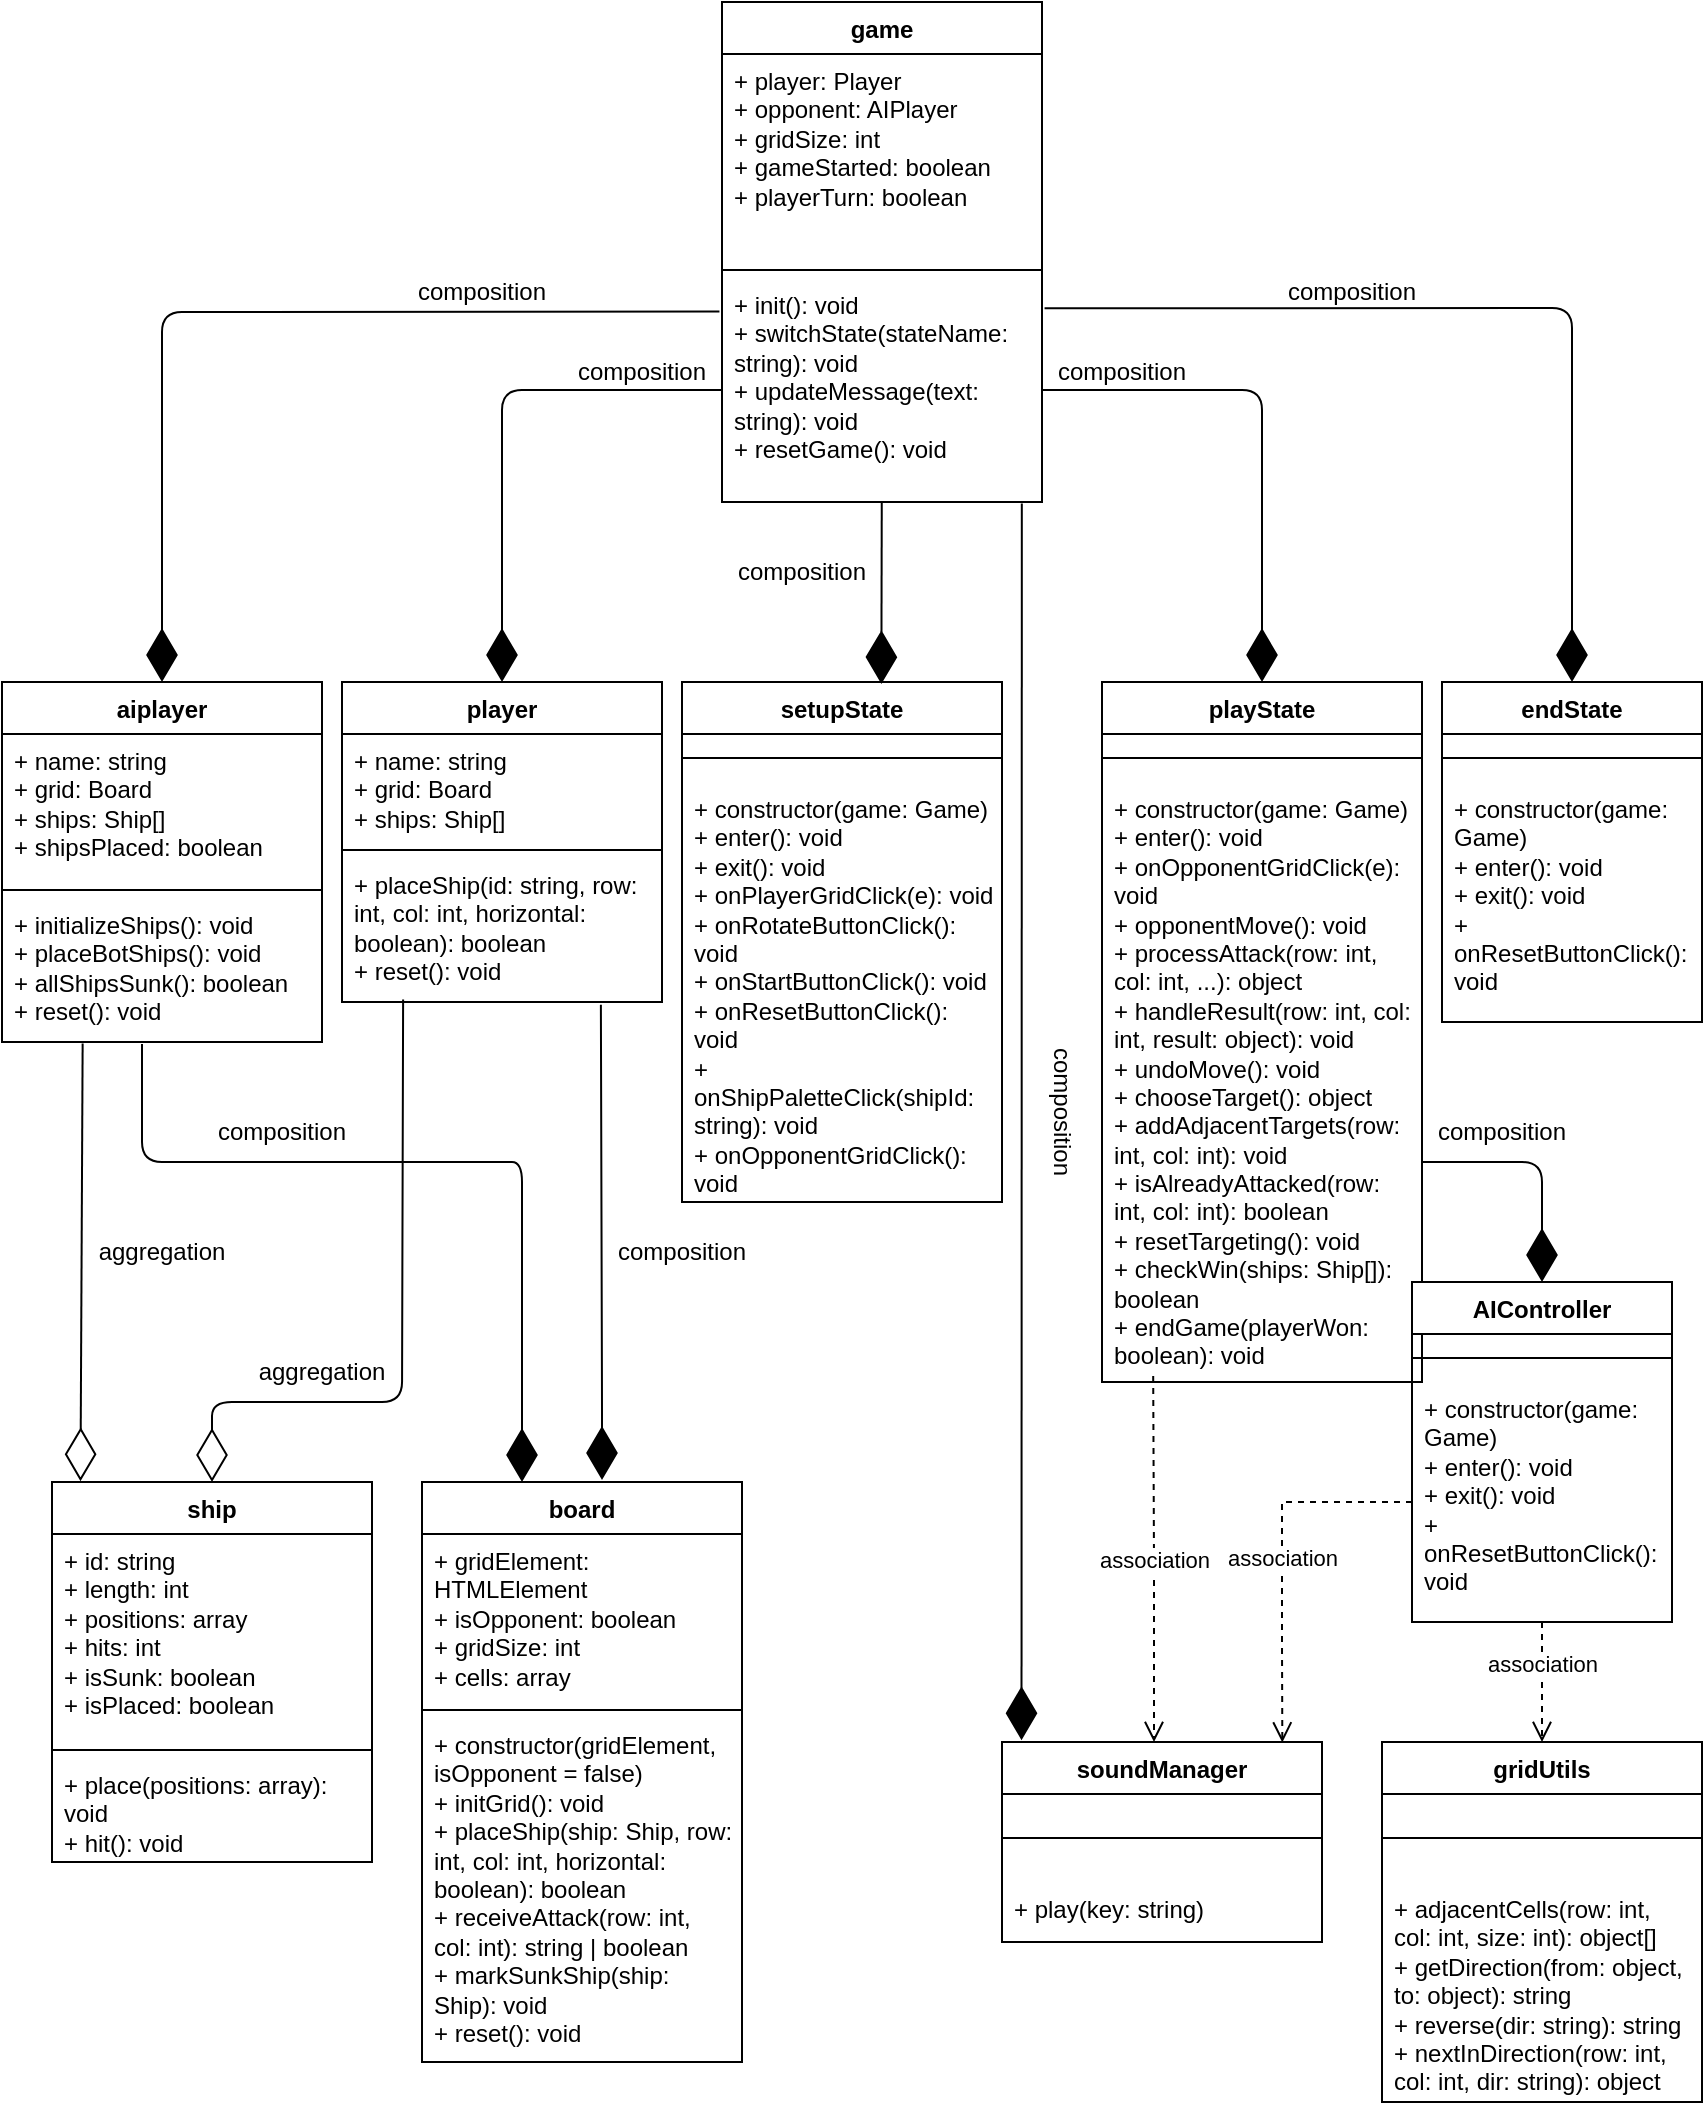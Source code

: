 <mxfile>
    <diagram id="vabYMPFkQnssgHv7mL40" name="Page-2">
        <mxGraphModel dx="169" dy="313" grid="1" gridSize="10" guides="1" tooltips="1" connect="1" arrows="1" fold="1" page="1" pageScale="1" pageWidth="850" pageHeight="1100" math="0" shadow="0">
            <root>
                <mxCell id="0"/>
                <mxCell id="1" parent="0"/>
                <mxCell id="3m-LJhXc09wbWOtRdhgQ-13" value="game" style="swimlane;fontStyle=1;align=center;verticalAlign=top;childLayout=stackLayout;horizontal=1;startSize=26;horizontalStack=0;resizeParent=1;resizeParentMax=0;resizeLast=0;collapsible=1;marginBottom=0;whiteSpace=wrap;html=1;" parent="1" vertex="1">
                    <mxGeometry x="360" y="20" width="160" height="250" as="geometry"/>
                </mxCell>
                <mxCell id="3m-LJhXc09wbWOtRdhgQ-14" value="+ player: Player&amp;nbsp;&lt;div&gt;+ opponent: AIPlayer&lt;/div&gt;&lt;div&gt;+ gridSize: int&lt;/div&gt;&lt;div&gt;+ gameStarted: boolean&lt;/div&gt;&lt;div&gt;+ playerTurn: boolean&lt;/div&gt;" style="text;strokeColor=none;fillColor=none;align=left;verticalAlign=top;spacingLeft=4;spacingRight=4;overflow=hidden;rotatable=0;points=[[0,0.5],[1,0.5]];portConstraint=eastwest;whiteSpace=wrap;html=1;" parent="3m-LJhXc09wbWOtRdhgQ-13" vertex="1">
                    <mxGeometry y="26" width="160" height="104" as="geometry"/>
                </mxCell>
                <mxCell id="3m-LJhXc09wbWOtRdhgQ-15" value="" style="line;strokeWidth=1;fillColor=none;align=left;verticalAlign=middle;spacingTop=-1;spacingLeft=3;spacingRight=3;rotatable=0;labelPosition=right;points=[];portConstraint=eastwest;strokeColor=inherit;" parent="3m-LJhXc09wbWOtRdhgQ-13" vertex="1">
                    <mxGeometry y="130" width="160" height="8" as="geometry"/>
                </mxCell>
                <mxCell id="3m-LJhXc09wbWOtRdhgQ-16" value="+ init(): void&lt;div&gt;+ switchState(stateName: string): void&lt;/div&gt;&lt;div&gt;+&amp;nbsp;&lt;span style=&quot;background-color: transparent;&quot;&gt;updateMessage(text: string): void&lt;/span&gt;&lt;/div&gt;&lt;div&gt;+ resetGame(): void&lt;/div&gt;" style="text;strokeColor=none;fillColor=none;align=left;verticalAlign=top;spacingLeft=4;spacingRight=4;overflow=hidden;rotatable=0;points=[[0,0.5],[1,0.5]];portConstraint=eastwest;whiteSpace=wrap;html=1;" parent="3m-LJhXc09wbWOtRdhgQ-13" vertex="1">
                    <mxGeometry y="138" width="160" height="112" as="geometry"/>
                </mxCell>
                <mxCell id="3m-LJhXc09wbWOtRdhgQ-21" value="player" style="swimlane;fontStyle=1;align=center;verticalAlign=top;childLayout=stackLayout;horizontal=1;startSize=26;horizontalStack=0;resizeParent=1;resizeParentMax=0;resizeLast=0;collapsible=1;marginBottom=0;whiteSpace=wrap;html=1;" parent="1" vertex="1">
                    <mxGeometry x="170" y="360" width="160" height="160" as="geometry"/>
                </mxCell>
                <mxCell id="3m-LJhXc09wbWOtRdhgQ-22" value="&lt;div&gt;&lt;font color=&quot;#000000&quot;&gt;+ name: string&lt;/font&gt;&lt;/div&gt;&lt;div&gt;&lt;font color=&quot;#000000&quot;&gt;+ grid: Board&lt;/font&gt;&lt;/div&gt;&lt;div&gt;&lt;font color=&quot;#000000&quot;&gt;+ ships: Ship[]&lt;/font&gt;&lt;/div&gt;" style="text;strokeColor=none;fillColor=none;align=left;verticalAlign=top;spacingLeft=4;spacingRight=4;overflow=hidden;rotatable=0;points=[[0,0.5],[1,0.5]];portConstraint=eastwest;whiteSpace=wrap;html=1;" parent="3m-LJhXc09wbWOtRdhgQ-21" vertex="1">
                    <mxGeometry y="26" width="160" height="54" as="geometry"/>
                </mxCell>
                <mxCell id="3m-LJhXc09wbWOtRdhgQ-23" value="" style="line;strokeWidth=1;fillColor=none;align=left;verticalAlign=middle;spacingTop=-1;spacingLeft=3;spacingRight=3;rotatable=0;labelPosition=right;points=[];portConstraint=eastwest;strokeColor=inherit;" parent="3m-LJhXc09wbWOtRdhgQ-21" vertex="1">
                    <mxGeometry y="80" width="160" height="8" as="geometry"/>
                </mxCell>
                <mxCell id="3m-LJhXc09wbWOtRdhgQ-24" value="&lt;div&gt;&lt;font color=&quot;#000000&quot;&gt;+ placeShip(id: string, row: int, col: int, horizontal: boolean): boolean&lt;/font&gt;&lt;/div&gt;&lt;div&gt;&lt;font color=&quot;#000000&quot;&gt;+ reset(): void&lt;/font&gt;&lt;/div&gt;" style="text;strokeColor=none;fillColor=none;align=left;verticalAlign=top;spacingLeft=4;spacingRight=4;overflow=hidden;rotatable=0;points=[[0,0.5],[1,0.5]];portConstraint=eastwest;whiteSpace=wrap;html=1;" parent="3m-LJhXc09wbWOtRdhgQ-21" vertex="1">
                    <mxGeometry y="88" width="160" height="72" as="geometry"/>
                </mxCell>
                <mxCell id="3m-LJhXc09wbWOtRdhgQ-25" value="aiplayer" style="swimlane;fontStyle=1;align=center;verticalAlign=top;childLayout=stackLayout;horizontal=1;startSize=26;horizontalStack=0;resizeParent=1;resizeParentMax=0;resizeLast=0;collapsible=1;marginBottom=0;whiteSpace=wrap;html=1;" parent="1" vertex="1">
                    <mxGeometry y="360" width="160" height="180" as="geometry"/>
                </mxCell>
                <mxCell id="3m-LJhXc09wbWOtRdhgQ-26" value="&lt;div&gt;&lt;font color=&quot;#000000&quot;&gt;+ name: string&lt;/font&gt;&lt;/div&gt;&lt;div&gt;&lt;font color=&quot;#000000&quot;&gt;+ grid: Board&lt;/font&gt;&lt;/div&gt;&lt;div&gt;&lt;font color=&quot;#000000&quot;&gt;+ ships: Ship[]&lt;/font&gt;&lt;/div&gt;&lt;div&gt;&lt;font color=&quot;#000000&quot;&gt;+ shipsPlaced: boolean&lt;/font&gt;&lt;/div&gt;" style="text;strokeColor=none;fillColor=none;align=left;verticalAlign=top;spacingLeft=4;spacingRight=4;overflow=hidden;rotatable=0;points=[[0,0.5],[1,0.5]];portConstraint=eastwest;whiteSpace=wrap;html=1;" parent="3m-LJhXc09wbWOtRdhgQ-25" vertex="1">
                    <mxGeometry y="26" width="160" height="74" as="geometry"/>
                </mxCell>
                <mxCell id="3m-LJhXc09wbWOtRdhgQ-27" value="" style="line;strokeWidth=1;fillColor=none;align=left;verticalAlign=middle;spacingTop=-1;spacingLeft=3;spacingRight=3;rotatable=0;labelPosition=right;points=[];portConstraint=eastwest;strokeColor=inherit;" parent="3m-LJhXc09wbWOtRdhgQ-25" vertex="1">
                    <mxGeometry y="100" width="160" height="8" as="geometry"/>
                </mxCell>
                <mxCell id="3m-LJhXc09wbWOtRdhgQ-28" value="&lt;div&gt;&lt;font color=&quot;#000000&quot;&gt;+ initializeShips(): void&lt;/font&gt;&lt;/div&gt;&lt;div&gt;&lt;font color=&quot;#000000&quot;&gt;+ placeBotShips(): void&lt;/font&gt;&lt;/div&gt;&lt;div&gt;&lt;font color=&quot;#000000&quot;&gt;+ allShipsSunk(): boolean&lt;/font&gt;&lt;/div&gt;&lt;div&gt;&lt;font color=&quot;#000000&quot;&gt;+ reset(): void&lt;/font&gt;&lt;/div&gt;" style="text;strokeColor=none;fillColor=none;align=left;verticalAlign=top;spacingLeft=4;spacingRight=4;overflow=hidden;rotatable=0;points=[[0,0.5],[1,0.5]];portConstraint=eastwest;whiteSpace=wrap;html=1;" parent="3m-LJhXc09wbWOtRdhgQ-25" vertex="1">
                    <mxGeometry y="108" width="160" height="72" as="geometry"/>
                </mxCell>
                <mxCell id="3m-LJhXc09wbWOtRdhgQ-29" value="board" style="swimlane;fontStyle=1;align=center;verticalAlign=top;childLayout=stackLayout;horizontal=1;startSize=26;horizontalStack=0;resizeParent=1;resizeParentMax=0;resizeLast=0;collapsible=1;marginBottom=0;whiteSpace=wrap;html=1;" parent="1" vertex="1">
                    <mxGeometry x="210" y="760" width="160" height="290" as="geometry"/>
                </mxCell>
                <mxCell id="3m-LJhXc09wbWOtRdhgQ-30" value="&lt;div&gt;&lt;font color=&quot;#000000&quot;&gt;+ gridElement: HTMLElement&lt;/font&gt;&lt;/div&gt;&lt;div&gt;&lt;font color=&quot;#000000&quot;&gt;+ isOpponent: boolean&lt;/font&gt;&lt;/div&gt;&lt;div&gt;&lt;font color=&quot;#000000&quot;&gt;+ gridSize: int&lt;/font&gt;&lt;/div&gt;&lt;div&gt;&lt;font color=&quot;#000000&quot;&gt;+ cells: array&lt;/font&gt;&lt;/div&gt;" style="text;strokeColor=none;fillColor=none;align=left;verticalAlign=top;spacingLeft=4;spacingRight=4;overflow=hidden;rotatable=0;points=[[0,0.5],[1,0.5]];portConstraint=eastwest;whiteSpace=wrap;html=1;" parent="3m-LJhXc09wbWOtRdhgQ-29" vertex="1">
                    <mxGeometry y="26" width="160" height="84" as="geometry"/>
                </mxCell>
                <mxCell id="3m-LJhXc09wbWOtRdhgQ-31" value="" style="line;strokeWidth=1;fillColor=none;align=left;verticalAlign=middle;spacingTop=-1;spacingLeft=3;spacingRight=3;rotatable=0;labelPosition=right;points=[];portConstraint=eastwest;strokeColor=inherit;" parent="3m-LJhXc09wbWOtRdhgQ-29" vertex="1">
                    <mxGeometry y="110" width="160" height="8" as="geometry"/>
                </mxCell>
                <mxCell id="3m-LJhXc09wbWOtRdhgQ-32" value="&lt;div&gt;&lt;font color=&quot;#000000&quot;&gt;+ constructor(gridElement, isOpponent = false)&lt;/font&gt;&lt;/div&gt;&lt;div&gt;&lt;font color=&quot;#000000&quot;&gt;+ initGrid(): void&lt;/font&gt;&lt;/div&gt;&lt;div&gt;&lt;font color=&quot;#000000&quot;&gt;+ placeShip(ship: Ship, row: int, col: int, horizontal: boolean): boolean&lt;/font&gt;&lt;/div&gt;&lt;div&gt;&lt;font color=&quot;#000000&quot;&gt;+ receiveAttack(row: int, col: int): string | boolean&lt;/font&gt;&lt;/div&gt;&lt;div&gt;&lt;font color=&quot;#000000&quot;&gt;+ markSunkShip(ship: Ship): void&lt;/font&gt;&lt;/div&gt;&lt;div&gt;&lt;font color=&quot;#000000&quot;&gt;+ reset(): void&lt;/font&gt;&lt;/div&gt;" style="text;strokeColor=none;fillColor=none;align=left;verticalAlign=top;spacingLeft=4;spacingRight=4;overflow=hidden;rotatable=0;points=[[0,0.5],[1,0.5]];portConstraint=eastwest;whiteSpace=wrap;html=1;" parent="3m-LJhXc09wbWOtRdhgQ-29" vertex="1">
                    <mxGeometry y="118" width="160" height="172" as="geometry"/>
                </mxCell>
                <mxCell id="3m-LJhXc09wbWOtRdhgQ-33" value="ship" style="swimlane;fontStyle=1;align=center;verticalAlign=top;childLayout=stackLayout;horizontal=1;startSize=26;horizontalStack=0;resizeParent=1;resizeParentMax=0;resizeLast=0;collapsible=1;marginBottom=0;whiteSpace=wrap;html=1;" parent="1" vertex="1">
                    <mxGeometry x="25" y="760" width="160" height="190" as="geometry"/>
                </mxCell>
                <mxCell id="3m-LJhXc09wbWOtRdhgQ-34" value="&lt;div&gt;&lt;font color=&quot;#000000&quot;&gt;+ id: string&lt;/font&gt;&lt;/div&gt;&lt;div&gt;&lt;font color=&quot;#000000&quot;&gt;+ length: int&lt;/font&gt;&lt;/div&gt;&lt;div&gt;&lt;font color=&quot;#000000&quot;&gt;+ positions: array&lt;/font&gt;&lt;/div&gt;&lt;div&gt;&lt;font color=&quot;#000000&quot;&gt;+ hits: int&lt;/font&gt;&lt;/div&gt;&lt;div&gt;&lt;font color=&quot;#000000&quot;&gt;+ isSunk: boolean&lt;/font&gt;&lt;/div&gt;&lt;div&gt;&lt;font color=&quot;#000000&quot;&gt;+ isPlaced: boolean&lt;/font&gt;&lt;/div&gt;" style="text;strokeColor=none;fillColor=none;align=left;verticalAlign=top;spacingLeft=4;spacingRight=4;overflow=hidden;rotatable=0;points=[[0,0.5],[1,0.5]];portConstraint=eastwest;whiteSpace=wrap;html=1;" parent="3m-LJhXc09wbWOtRdhgQ-33" vertex="1">
                    <mxGeometry y="26" width="160" height="104" as="geometry"/>
                </mxCell>
                <mxCell id="3m-LJhXc09wbWOtRdhgQ-35" value="" style="line;strokeWidth=1;fillColor=none;align=left;verticalAlign=middle;spacingTop=-1;spacingLeft=3;spacingRight=3;rotatable=0;labelPosition=right;points=[];portConstraint=eastwest;strokeColor=inherit;" parent="3m-LJhXc09wbWOtRdhgQ-33" vertex="1">
                    <mxGeometry y="130" width="160" height="8" as="geometry"/>
                </mxCell>
                <mxCell id="3m-LJhXc09wbWOtRdhgQ-36" value="&lt;div&gt;&lt;font color=&quot;#000000&quot;&gt;+ place(positions: array): void&lt;/font&gt;&lt;/div&gt;&lt;div&gt;&lt;font color=&quot;#000000&quot;&gt;+ hit(): void&lt;/font&gt;&lt;/div&gt;" style="text;strokeColor=none;fillColor=none;align=left;verticalAlign=top;spacingLeft=4;spacingRight=4;overflow=hidden;rotatable=0;points=[[0,0.5],[1,0.5]];portConstraint=eastwest;whiteSpace=wrap;html=1;" parent="3m-LJhXc09wbWOtRdhgQ-33" vertex="1">
                    <mxGeometry y="138" width="160" height="52" as="geometry"/>
                </mxCell>
                <mxCell id="3m-LJhXc09wbWOtRdhgQ-37" value="gridUtils" style="swimlane;fontStyle=1;align=center;verticalAlign=top;childLayout=stackLayout;horizontal=1;startSize=26;horizontalStack=0;resizeParent=1;resizeParentMax=0;resizeLast=0;collapsible=1;marginBottom=0;whiteSpace=wrap;html=1;" parent="1" vertex="1">
                    <mxGeometry x="690" y="890" width="160" height="180" as="geometry"/>
                </mxCell>
                <mxCell id="3m-LJhXc09wbWOtRdhgQ-39" value="" style="line;strokeWidth=1;fillColor=none;align=left;verticalAlign=middle;spacingTop=-1;spacingLeft=3;spacingRight=3;rotatable=0;labelPosition=right;points=[];portConstraint=eastwest;strokeColor=inherit;" parent="3m-LJhXc09wbWOtRdhgQ-37" vertex="1">
                    <mxGeometry y="26" width="160" height="44" as="geometry"/>
                </mxCell>
                <mxCell id="3m-LJhXc09wbWOtRdhgQ-40" value="&lt;div&gt;&lt;font color=&quot;#000000&quot;&gt;+ adjacentCells(row: int, col: int, size: int): object[]&lt;/font&gt;&lt;/div&gt;&lt;div&gt;&lt;font color=&quot;#000000&quot;&gt;+ getDirection(from: object, to: object): string&lt;/font&gt;&lt;/div&gt;&lt;div&gt;&lt;font color=&quot;#000000&quot;&gt;+ reverse(dir: string): string&lt;/font&gt;&lt;/div&gt;&lt;div&gt;&lt;font color=&quot;#000000&quot;&gt;+ nextInDirection(row: int, col: int, dir: string): object&lt;/font&gt;&lt;/div&gt;" style="text;strokeColor=none;fillColor=none;align=left;verticalAlign=top;spacingLeft=4;spacingRight=4;overflow=hidden;rotatable=0;points=[[0,0.5],[1,0.5]];portConstraint=eastwest;whiteSpace=wrap;html=1;" parent="3m-LJhXc09wbWOtRdhgQ-37" vertex="1">
                    <mxGeometry y="70" width="160" height="110" as="geometry"/>
                </mxCell>
                <mxCell id="3m-LJhXc09wbWOtRdhgQ-42" value="setupState" style="swimlane;fontStyle=1;align=center;verticalAlign=top;childLayout=stackLayout;horizontal=1;startSize=26;horizontalStack=0;resizeParent=1;resizeParentMax=0;resizeLast=0;collapsible=1;marginBottom=0;whiteSpace=wrap;html=1;" parent="1" vertex="1">
                    <mxGeometry x="340" y="360" width="160" height="260" as="geometry"/>
                </mxCell>
                <mxCell id="3m-LJhXc09wbWOtRdhgQ-44" value="" style="line;strokeWidth=1;fillColor=none;align=left;verticalAlign=middle;spacingTop=-1;spacingLeft=3;spacingRight=3;rotatable=0;labelPosition=right;points=[];portConstraint=eastwest;strokeColor=inherit;" parent="3m-LJhXc09wbWOtRdhgQ-42" vertex="1">
                    <mxGeometry y="26" width="160" height="24" as="geometry"/>
                </mxCell>
                <mxCell id="3m-LJhXc09wbWOtRdhgQ-45" value="&lt;div&gt;&lt;div&gt;&lt;font color=&quot;#000000&quot;&gt;+ constructor(game: Game)&lt;/font&gt;&lt;/div&gt;&lt;div&gt;&lt;font color=&quot;#000000&quot;&gt;+ enter(): void&lt;/font&gt;&lt;/div&gt;&lt;div&gt;&lt;font color=&quot;#000000&quot;&gt;+ exit(): void&lt;/font&gt;&lt;/div&gt;&lt;div&gt;&lt;font color=&quot;#000000&quot;&gt;+ onPlayerGridClick(e): void&lt;/font&gt;&lt;/div&gt;&lt;div&gt;&lt;font color=&quot;#000000&quot;&gt;+ onRotateButtonClick(): void&lt;/font&gt;&lt;/div&gt;&lt;div&gt;&lt;font color=&quot;#000000&quot;&gt;+ onStartButtonClick(): void&lt;/font&gt;&lt;/div&gt;&lt;div&gt;&lt;font color=&quot;#000000&quot;&gt;+ onResetButtonClick(): void&lt;/font&gt;&lt;/div&gt;&lt;div&gt;&lt;font color=&quot;#000000&quot;&gt;+ onShipPaletteClick(shipId: string): void&lt;/font&gt;&lt;/div&gt;&lt;div&gt;&lt;font color=&quot;#000000&quot;&gt;+ onOpponentGridClick(): void&lt;/font&gt;&lt;/div&gt;&lt;/div&gt;&lt;div&gt;&lt;br&gt;&lt;/div&gt;" style="text;strokeColor=none;fillColor=none;align=left;verticalAlign=top;spacingLeft=4;spacingRight=4;overflow=hidden;rotatable=0;points=[[0,0.5],[1,0.5]];portConstraint=eastwest;whiteSpace=wrap;html=1;" parent="3m-LJhXc09wbWOtRdhgQ-42" vertex="1">
                    <mxGeometry y="50" width="160" height="210" as="geometry"/>
                </mxCell>
                <mxCell id="3m-LJhXc09wbWOtRdhgQ-46" value="endState" style="swimlane;fontStyle=1;align=center;verticalAlign=top;childLayout=stackLayout;horizontal=1;startSize=26;horizontalStack=0;resizeParent=1;resizeParentMax=0;resizeLast=0;collapsible=1;marginBottom=0;whiteSpace=wrap;html=1;" parent="1" vertex="1">
                    <mxGeometry x="720" y="360" width="130" height="170" as="geometry"/>
                </mxCell>
                <mxCell id="3m-LJhXc09wbWOtRdhgQ-47" value="" style="line;strokeWidth=1;fillColor=none;align=left;verticalAlign=middle;spacingTop=-1;spacingLeft=3;spacingRight=3;rotatable=0;labelPosition=right;points=[];portConstraint=eastwest;strokeColor=inherit;" parent="3m-LJhXc09wbWOtRdhgQ-46" vertex="1">
                    <mxGeometry y="26" width="130" height="24" as="geometry"/>
                </mxCell>
                <mxCell id="3m-LJhXc09wbWOtRdhgQ-48" value="&lt;div&gt;&lt;div&gt;&lt;font color=&quot;#000000&quot;&gt;+ constructor(game: Game)&lt;/font&gt;&lt;/div&gt;&lt;div&gt;&lt;font color=&quot;#000000&quot;&gt;+ enter(): void&lt;/font&gt;&lt;/div&gt;&lt;div&gt;&lt;font color=&quot;#000000&quot;&gt;+ exit(): void&lt;/font&gt;&lt;/div&gt;&lt;div&gt;&lt;font color=&quot;#000000&quot;&gt;+ onResetButtonClick(): void&lt;/font&gt;&lt;/div&gt;&lt;/div&gt;&lt;div&gt;&lt;br&gt;&lt;/div&gt;" style="text;strokeColor=none;fillColor=none;align=left;verticalAlign=top;spacingLeft=4;spacingRight=4;overflow=hidden;rotatable=0;points=[[0,0.5],[1,0.5]];portConstraint=eastwest;whiteSpace=wrap;html=1;" parent="3m-LJhXc09wbWOtRdhgQ-46" vertex="1">
                    <mxGeometry y="50" width="130" height="120" as="geometry"/>
                </mxCell>
                <mxCell id="3m-LJhXc09wbWOtRdhgQ-49" value="playState" style="swimlane;fontStyle=1;align=center;verticalAlign=top;childLayout=stackLayout;horizontal=1;startSize=26;horizontalStack=0;resizeParent=1;resizeParentMax=0;resizeLast=0;collapsible=1;marginBottom=0;whiteSpace=wrap;html=1;" parent="1" vertex="1">
                    <mxGeometry x="550" y="360" width="160" height="350" as="geometry"/>
                </mxCell>
                <mxCell id="3m-LJhXc09wbWOtRdhgQ-50" value="" style="line;strokeWidth=1;fillColor=none;align=left;verticalAlign=middle;spacingTop=-1;spacingLeft=3;spacingRight=3;rotatable=0;labelPosition=right;points=[];portConstraint=eastwest;strokeColor=inherit;" parent="3m-LJhXc09wbWOtRdhgQ-49" vertex="1">
                    <mxGeometry y="26" width="160" height="24" as="geometry"/>
                </mxCell>
                <mxCell id="3m-LJhXc09wbWOtRdhgQ-51" value="&lt;div&gt;&lt;div&gt;&lt;div&gt;&lt;font color=&quot;#000000&quot;&gt;+ constructor(game: Game)&lt;/font&gt;&lt;/div&gt;&lt;div&gt;&lt;font color=&quot;#000000&quot;&gt;+ enter(): void&lt;/font&gt;&lt;/div&gt;&lt;div&gt;&lt;font color=&quot;#000000&quot;&gt;+ onOpponentGridClick(e): void&lt;/font&gt;&lt;/div&gt;&lt;div&gt;&lt;font color=&quot;#000000&quot;&gt;+ opponentMove(): void&lt;/font&gt;&lt;/div&gt;&lt;div&gt;&lt;font color=&quot;#000000&quot;&gt;+ processAttack(row: int, col: int, ...): object&lt;/font&gt;&lt;/div&gt;&lt;div&gt;&lt;font color=&quot;#000000&quot;&gt;+ handleResult(row: int, col: int, result: object): void&lt;/font&gt;&lt;/div&gt;&lt;div&gt;&lt;font color=&quot;#000000&quot;&gt;+ undoMove(): void&lt;/font&gt;&lt;/div&gt;&lt;div&gt;&lt;font color=&quot;#000000&quot;&gt;+ chooseTarget(): object&lt;/font&gt;&lt;/div&gt;&lt;div&gt;&lt;font color=&quot;#000000&quot;&gt;+ addAdjacentTargets(row: int, col: int): void&lt;/font&gt;&lt;/div&gt;&lt;div&gt;&lt;font color=&quot;#000000&quot;&gt;+ isAlreadyAttacked(row: int, col: int): boolean&lt;/font&gt;&lt;/div&gt;&lt;div&gt;&lt;font color=&quot;#000000&quot;&gt;+ resetTargeting(): void&lt;/font&gt;&lt;/div&gt;&lt;div&gt;&lt;font color=&quot;#000000&quot;&gt;+ checkWin(ships: Ship[]): boolean&lt;/font&gt;&lt;/div&gt;&lt;div&gt;&lt;font color=&quot;#000000&quot;&gt;+ endGame(playerWon: boolean): void&lt;/font&gt;&lt;/div&gt;&lt;/div&gt;&lt;/div&gt;&lt;div&gt;&lt;br&gt;&lt;/div&gt;" style="text;strokeColor=none;fillColor=none;align=left;verticalAlign=top;spacingLeft=4;spacingRight=4;overflow=hidden;rotatable=0;points=[[0,0.5],[1,0.5]];portConstraint=eastwest;whiteSpace=wrap;html=1;" parent="3m-LJhXc09wbWOtRdhgQ-49" vertex="1">
                    <mxGeometry y="50" width="160" height="300" as="geometry"/>
                </mxCell>
                <mxCell id="3m-LJhXc09wbWOtRdhgQ-60" value="" style="endArrow=diamondThin;endFill=1;endSize=24;html=1;entryX=0.623;entryY=0.004;entryDx=0;entryDy=0;entryPerimeter=0;" parent="1" source="3m-LJhXc09wbWOtRdhgQ-16" target="3m-LJhXc09wbWOtRdhgQ-42" edge="1">
                    <mxGeometry width="160" relative="1" as="geometry">
                        <mxPoint x="260" y="300" as="sourcePoint"/>
                        <mxPoint x="420" y="300" as="targetPoint"/>
                    </mxGeometry>
                </mxCell>
                <mxCell id="3m-LJhXc09wbWOtRdhgQ-61" value="" style="endArrow=diamondThin;endFill=1;endSize=24;html=1;entryX=0.5;entryY=0;entryDx=0;entryDy=0;exitX=0;exitY=0.5;exitDx=0;exitDy=0;" parent="1" source="3m-LJhXc09wbWOtRdhgQ-16" target="3m-LJhXc09wbWOtRdhgQ-21" edge="1">
                    <mxGeometry width="160" relative="1" as="geometry">
                        <mxPoint x="450" y="280" as="sourcePoint"/>
                        <mxPoint x="450" y="370" as="targetPoint"/>
                        <Array as="points">
                            <mxPoint x="250" y="214"/>
                        </Array>
                    </mxGeometry>
                </mxCell>
                <mxCell id="3m-LJhXc09wbWOtRdhgQ-62" value="" style="endArrow=diamondThin;endFill=1;endSize=24;html=1;entryX=0.5;entryY=0;entryDx=0;entryDy=0;exitX=-0.008;exitY=0.15;exitDx=0;exitDy=0;exitPerimeter=0;" parent="1" source="3m-LJhXc09wbWOtRdhgQ-16" target="3m-LJhXc09wbWOtRdhgQ-25" edge="1">
                    <mxGeometry width="160" relative="1" as="geometry">
                        <mxPoint x="460" y="290" as="sourcePoint"/>
                        <mxPoint x="460" y="380" as="targetPoint"/>
                        <Array as="points">
                            <mxPoint x="80" y="175"/>
                        </Array>
                    </mxGeometry>
                </mxCell>
                <mxCell id="3m-LJhXc09wbWOtRdhgQ-63" value="" style="endArrow=diamondThin;endFill=1;endSize=24;html=1;entryX=0.5;entryY=0;entryDx=0;entryDy=0;exitX=1;exitY=0.5;exitDx=0;exitDy=0;" parent="1" source="3m-LJhXc09wbWOtRdhgQ-16" target="3m-LJhXc09wbWOtRdhgQ-49" edge="1">
                    <mxGeometry width="160" relative="1" as="geometry">
                        <mxPoint x="470" y="300" as="sourcePoint"/>
                        <mxPoint x="470" y="390" as="targetPoint"/>
                        <Array as="points">
                            <mxPoint x="630" y="214"/>
                        </Array>
                    </mxGeometry>
                </mxCell>
                <mxCell id="3m-LJhXc09wbWOtRdhgQ-64" value="" style="endArrow=diamondThin;endFill=1;endSize=24;html=1;entryX=0.5;entryY=0;entryDx=0;entryDy=0;exitX=1.008;exitY=0.135;exitDx=0;exitDy=0;exitPerimeter=0;" parent="1" source="3m-LJhXc09wbWOtRdhgQ-16" target="3m-LJhXc09wbWOtRdhgQ-46" edge="1">
                    <mxGeometry width="160" relative="1" as="geometry">
                        <mxPoint x="480" y="310" as="sourcePoint"/>
                        <mxPoint x="480" y="400" as="targetPoint"/>
                        <Array as="points">
                            <mxPoint x="785" y="173"/>
                        </Array>
                    </mxGeometry>
                </mxCell>
                <mxCell id="3m-LJhXc09wbWOtRdhgQ-65" value="" style="endArrow=diamondThin;endFill=1;endSize=24;html=1;exitX=0.809;exitY=1.019;exitDx=0;exitDy=0;exitPerimeter=0;" parent="1" source="3m-LJhXc09wbWOtRdhgQ-24" edge="1">
                    <mxGeometry width="160" relative="1" as="geometry">
                        <mxPoint x="490" y="320" as="sourcePoint"/>
                        <mxPoint x="300" y="759" as="targetPoint"/>
                        <Array as="points">
                            <mxPoint x="300" y="720"/>
                        </Array>
                    </mxGeometry>
                </mxCell>
                <mxCell id="3m-LJhXc09wbWOtRdhgQ-66" value="" style="endArrow=diamondThin;endFill=0;endSize=24;html=1;exitX=0.191;exitY=0.982;exitDx=0;exitDy=0;exitPerimeter=0;entryX=0.5;entryY=0;entryDx=0;entryDy=0;" parent="1" source="3m-LJhXc09wbWOtRdhgQ-24" target="3m-LJhXc09wbWOtRdhgQ-33" edge="1">
                    <mxGeometry width="160" relative="1" as="geometry">
                        <mxPoint x="180" y="640" as="sourcePoint"/>
                        <mxPoint x="340" y="640" as="targetPoint"/>
                        <Array as="points">
                            <mxPoint x="200" y="720"/>
                            <mxPoint x="105" y="720"/>
                        </Array>
                    </mxGeometry>
                </mxCell>
                <mxCell id="3m-LJhXc09wbWOtRdhgQ-67" value="" style="endArrow=diamondThin;endFill=1;endSize=24;html=1;" parent="1" edge="1">
                    <mxGeometry width="160" relative="1" as="geometry">
                        <mxPoint x="70" y="541" as="sourcePoint"/>
                        <mxPoint x="260" y="760" as="targetPoint"/>
                        <Array as="points">
                            <mxPoint x="70" y="600"/>
                            <mxPoint x="240" y="600"/>
                            <mxPoint x="260" y="600"/>
                        </Array>
                    </mxGeometry>
                </mxCell>
                <mxCell id="3m-LJhXc09wbWOtRdhgQ-68" value="" style="endArrow=diamondThin;endFill=0;endSize=24;html=1;exitX=0.252;exitY=1.011;exitDx=0;exitDy=0;exitPerimeter=0;entryX=0.089;entryY=-0.002;entryDx=0;entryDy=0;entryPerimeter=0;" parent="1" source="3m-LJhXc09wbWOtRdhgQ-28" edge="1" target="3m-LJhXc09wbWOtRdhgQ-33">
                    <mxGeometry width="160" relative="1" as="geometry">
                        <mxPoint x="120" y="630" as="sourcePoint"/>
                        <mxPoint x="44" y="760" as="targetPoint"/>
                    </mxGeometry>
                </mxCell>
                <mxCell id="3m-LJhXc09wbWOtRdhgQ-70" value="composition" style="text;html=1;align=center;verticalAlign=middle;whiteSpace=wrap;rounded=0;" parent="1" vertex="1">
                    <mxGeometry x="110" y="570" width="60" height="30" as="geometry"/>
                </mxCell>
                <mxCell id="3m-LJhXc09wbWOtRdhgQ-72" value="aggregation" style="text;html=1;align=center;verticalAlign=middle;whiteSpace=wrap;rounded=0;" parent="1" vertex="1">
                    <mxGeometry x="130" y="690" width="60" height="30" as="geometry"/>
                </mxCell>
                <mxCell id="3m-LJhXc09wbWOtRdhgQ-73" value="aggregation" style="text;html=1;align=center;verticalAlign=middle;whiteSpace=wrap;rounded=0;" parent="1" vertex="1">
                    <mxGeometry x="50" y="630" width="60" height="30" as="geometry"/>
                </mxCell>
                <mxCell id="3m-LJhXc09wbWOtRdhgQ-74" value="composition" style="text;html=1;align=center;verticalAlign=middle;whiteSpace=wrap;rounded=0;" parent="1" vertex="1">
                    <mxGeometry x="310" y="630" width="60" height="30" as="geometry"/>
                </mxCell>
                <mxCell id="3m-LJhXc09wbWOtRdhgQ-75" value="composition" style="text;html=1;align=center;verticalAlign=middle;whiteSpace=wrap;rounded=0;" parent="1" vertex="1">
                    <mxGeometry x="370" y="290" width="60" height="30" as="geometry"/>
                </mxCell>
                <mxCell id="3m-LJhXc09wbWOtRdhgQ-76" value="composition" style="text;html=1;align=center;verticalAlign=middle;whiteSpace=wrap;rounded=0;" parent="1" vertex="1">
                    <mxGeometry x="530" y="190" width="60" height="30" as="geometry"/>
                </mxCell>
                <mxCell id="3m-LJhXc09wbWOtRdhgQ-77" value="composition" style="text;html=1;align=center;verticalAlign=middle;whiteSpace=wrap;rounded=0;" parent="1" vertex="1">
                    <mxGeometry x="645" y="150" width="60" height="30" as="geometry"/>
                </mxCell>
                <mxCell id="3m-LJhXc09wbWOtRdhgQ-78" value="composition" style="text;html=1;align=center;verticalAlign=middle;whiteSpace=wrap;rounded=0;" parent="1" vertex="1">
                    <mxGeometry x="290" y="190" width="60" height="30" as="geometry"/>
                </mxCell>
                <mxCell id="3m-LJhXc09wbWOtRdhgQ-79" value="composition" style="text;html=1;align=center;verticalAlign=middle;whiteSpace=wrap;rounded=0;" parent="1" vertex="1">
                    <mxGeometry x="210" y="150" width="60" height="30" as="geometry"/>
                </mxCell>
                <mxCell id="2" value="AIController" style="swimlane;fontStyle=1;align=center;verticalAlign=top;childLayout=stackLayout;horizontal=1;startSize=26;horizontalStack=0;resizeParent=1;resizeParentMax=0;resizeLast=0;collapsible=1;marginBottom=0;whiteSpace=wrap;html=1;" vertex="1" parent="1">
                    <mxGeometry x="705" y="660" width="130" height="170" as="geometry"/>
                </mxCell>
                <mxCell id="5" value="" style="endArrow=diamondThin;endFill=1;endSize=24;html=1;entryX=0.5;entryY=0;entryDx=0;entryDy=0;" edge="1" parent="2" target="2">
                    <mxGeometry width="160" relative="1" as="geometry">
                        <mxPoint x="5" y="-60" as="sourcePoint"/>
                        <mxPoint x="75" y="86" as="targetPoint"/>
                        <Array as="points">
                            <mxPoint x="65" y="-60"/>
                        </Array>
                    </mxGeometry>
                </mxCell>
                <mxCell id="3" value="" style="line;strokeWidth=1;fillColor=none;align=left;verticalAlign=middle;spacingTop=-1;spacingLeft=3;spacingRight=3;rotatable=0;labelPosition=right;points=[];portConstraint=eastwest;strokeColor=inherit;" vertex="1" parent="2">
                    <mxGeometry y="26" width="130" height="24" as="geometry"/>
                </mxCell>
                <mxCell id="4" value="&lt;div&gt;&lt;div&gt;&lt;font color=&quot;#000000&quot;&gt;+ constructor(game: Game)&lt;/font&gt;&lt;/div&gt;&lt;div&gt;&lt;font color=&quot;#000000&quot;&gt;+ enter(): void&lt;/font&gt;&lt;/div&gt;&lt;div&gt;&lt;font color=&quot;#000000&quot;&gt;+ exit(): void&lt;/font&gt;&lt;/div&gt;&lt;div&gt;&lt;font color=&quot;#000000&quot;&gt;+ onResetButtonClick(): void&lt;/font&gt;&lt;/div&gt;&lt;/div&gt;&lt;div&gt;&lt;br&gt;&lt;/div&gt;" style="text;strokeColor=none;fillColor=none;align=left;verticalAlign=top;spacingLeft=4;spacingRight=4;overflow=hidden;rotatable=0;points=[[0,0.5],[1,0.5]];portConstraint=eastwest;whiteSpace=wrap;html=1;" vertex="1" parent="2">
                    <mxGeometry y="50" width="130" height="120" as="geometry"/>
                </mxCell>
                <mxCell id="7" value="association" style="html=1;verticalAlign=bottom;endArrow=open;dashed=1;endSize=8;curved=0;rounded=0;entryX=0.5;entryY=0;entryDx=0;entryDy=0;exitX=0.497;exitY=1.014;exitDx=0;exitDy=0;exitPerimeter=0;" edge="1" parent="1" target="3m-LJhXc09wbWOtRdhgQ-37">
                    <mxGeometry relative="1" as="geometry">
                        <mxPoint x="770" y="830" as="sourcePoint"/>
                        <mxPoint x="690" y="968" as="targetPoint"/>
                        <Array as="points">
                            <mxPoint x="770" y="878"/>
                        </Array>
                    </mxGeometry>
                </mxCell>
                <mxCell id="8" value="soundManager" style="swimlane;fontStyle=1;align=center;verticalAlign=top;childLayout=stackLayout;horizontal=1;startSize=26;horizontalStack=0;resizeParent=1;resizeParentMax=0;resizeLast=0;collapsible=1;marginBottom=0;whiteSpace=wrap;html=1;" vertex="1" parent="1">
                    <mxGeometry x="500" y="890" width="160" height="100" as="geometry"/>
                </mxCell>
                <mxCell id="9" value="" style="line;strokeWidth=1;fillColor=none;align=left;verticalAlign=middle;spacingTop=-1;spacingLeft=3;spacingRight=3;rotatable=0;labelPosition=right;points=[];portConstraint=eastwest;strokeColor=inherit;" vertex="1" parent="8">
                    <mxGeometry y="26" width="160" height="44" as="geometry"/>
                </mxCell>
                <mxCell id="10" value="+ play(key: string)" style="text;strokeColor=none;fillColor=none;align=left;verticalAlign=top;spacingLeft=4;spacingRight=4;overflow=hidden;rotatable=0;points=[[0,0.5],[1,0.5]];portConstraint=eastwest;whiteSpace=wrap;html=1;" vertex="1" parent="8">
                    <mxGeometry y="70" width="160" height="30" as="geometry"/>
                </mxCell>
                <mxCell id="11" value="association" style="html=1;verticalAlign=bottom;endArrow=open;dashed=1;endSize=8;curved=0;rounded=0;exitX=0;exitY=0.5;exitDx=0;exitDy=0;entryX=0.876;entryY=0.002;entryDx=0;entryDy=0;entryPerimeter=0;" edge="1" parent="1" source="4" target="8">
                    <mxGeometry x="0.102" relative="1" as="geometry">
                        <mxPoint x="780" y="840" as="sourcePoint"/>
                        <mxPoint x="740" y="870" as="targetPoint"/>
                        <Array as="points">
                            <mxPoint x="680" y="770"/>
                            <mxPoint x="640" y="770"/>
                            <mxPoint x="640" y="840"/>
                        </Array>
                        <mxPoint as="offset"/>
                    </mxGeometry>
                </mxCell>
                <mxCell id="12" value="association" style="html=1;verticalAlign=bottom;endArrow=open;dashed=1;endSize=8;curved=0;rounded=0;exitX=0.16;exitY=0.99;exitDx=0;exitDy=0;entryX=0.475;entryY=0;entryDx=0;entryDy=0;exitPerimeter=0;entryPerimeter=0;" edge="1" parent="1" source="3m-LJhXc09wbWOtRdhgQ-51" target="8">
                    <mxGeometry x="0.102" relative="1" as="geometry">
                        <mxPoint x="715" y="780" as="sourcePoint"/>
                        <mxPoint x="650" y="900" as="targetPoint"/>
                        <Array as="points">
                            <mxPoint x="576" y="800"/>
                            <mxPoint x="576" y="870"/>
                        </Array>
                        <mxPoint as="offset"/>
                    </mxGeometry>
                </mxCell>
                <mxCell id="13" value="" style="endArrow=diamondThin;endFill=1;endSize=24;html=1;exitX=0.937;exitY=1.007;exitDx=0;exitDy=0;exitPerimeter=0;entryX=0.061;entryY=-0.009;entryDx=0;entryDy=0;entryPerimeter=0;" edge="1" parent="1" source="3m-LJhXc09wbWOtRdhgQ-16" target="8">
                    <mxGeometry width="160" relative="1" as="geometry">
                        <mxPoint x="442" y="280" as="sourcePoint"/>
                        <mxPoint x="510" y="780" as="targetPoint"/>
                    </mxGeometry>
                </mxCell>
                <mxCell id="14" value="composition" style="text;html=1;align=center;verticalAlign=middle;whiteSpace=wrap;rounded=0;rotation=90;" vertex="1" parent="1">
                    <mxGeometry x="500" y="560" width="60" height="30" as="geometry"/>
                </mxCell>
                <mxCell id="15" value="composition" style="text;html=1;align=center;verticalAlign=middle;whiteSpace=wrap;rounded=0;" vertex="1" parent="1">
                    <mxGeometry x="720" y="570" width="60" height="30" as="geometry"/>
                </mxCell>
            </root>
        </mxGraphModel>
    </diagram>
</mxfile>